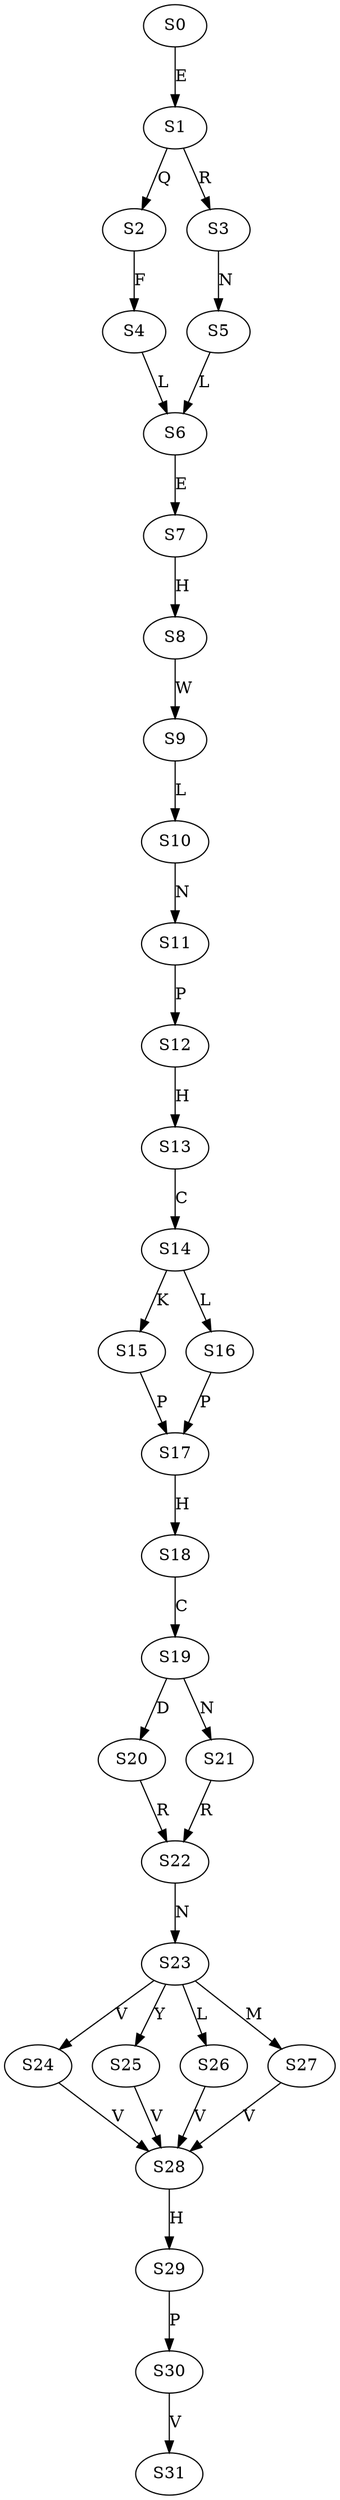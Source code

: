 strict digraph  {
	S0 -> S1 [ label = E ];
	S1 -> S2 [ label = Q ];
	S1 -> S3 [ label = R ];
	S2 -> S4 [ label = F ];
	S3 -> S5 [ label = N ];
	S4 -> S6 [ label = L ];
	S5 -> S6 [ label = L ];
	S6 -> S7 [ label = E ];
	S7 -> S8 [ label = H ];
	S8 -> S9 [ label = W ];
	S9 -> S10 [ label = L ];
	S10 -> S11 [ label = N ];
	S11 -> S12 [ label = P ];
	S12 -> S13 [ label = H ];
	S13 -> S14 [ label = C ];
	S14 -> S15 [ label = K ];
	S14 -> S16 [ label = L ];
	S15 -> S17 [ label = P ];
	S16 -> S17 [ label = P ];
	S17 -> S18 [ label = H ];
	S18 -> S19 [ label = C ];
	S19 -> S20 [ label = D ];
	S19 -> S21 [ label = N ];
	S20 -> S22 [ label = R ];
	S21 -> S22 [ label = R ];
	S22 -> S23 [ label = N ];
	S23 -> S24 [ label = V ];
	S23 -> S25 [ label = Y ];
	S23 -> S26 [ label = L ];
	S23 -> S27 [ label = M ];
	S24 -> S28 [ label = V ];
	S25 -> S28 [ label = V ];
	S26 -> S28 [ label = V ];
	S27 -> S28 [ label = V ];
	S28 -> S29 [ label = H ];
	S29 -> S30 [ label = P ];
	S30 -> S31 [ label = V ];
}

